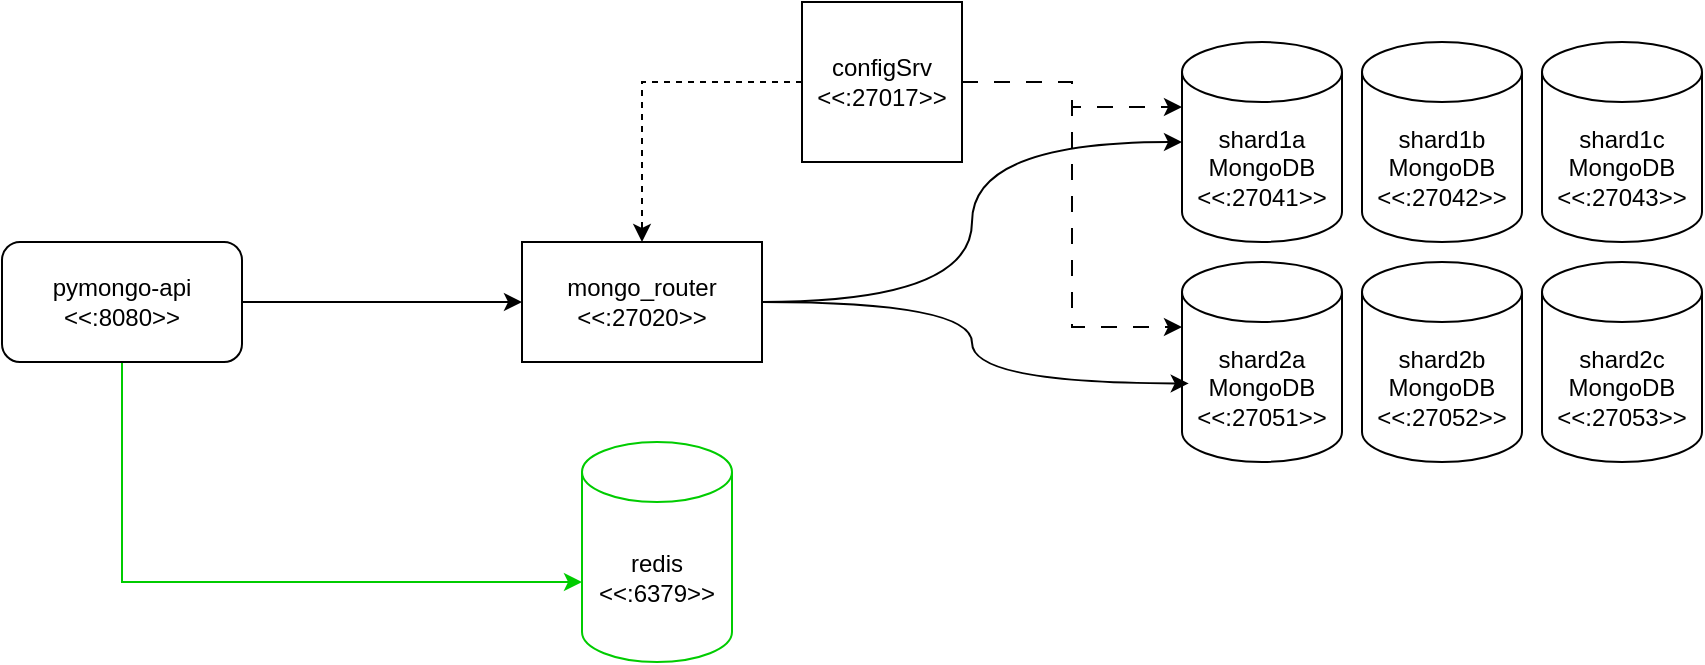 <mxfile version="24.7.17">
  <diagram name="Page-1" id="-H_mtQnk-PTXWXPvYvuk">
    <mxGraphModel dx="2074" dy="1197" grid="1" gridSize="10" guides="1" tooltips="1" connect="1" arrows="1" fold="1" page="1" pageScale="1" pageWidth="1169" pageHeight="827" math="0" shadow="0">
      <root>
        <mxCell id="0" />
        <mxCell id="1" parent="0" />
        <mxCell id="zA23MoTUsTF4_91t8viU-2" value="&lt;div&gt;shard2a&lt;/div&gt;MongoDB&lt;div&gt;&amp;lt;&amp;lt;:27051&amp;gt;&amp;gt;&lt;/div&gt;" style="shape=cylinder3;whiteSpace=wrap;html=1;boundedLbl=1;backgroundOutline=1;size=15;strokeColor=#000000;" parent="1" vertex="1">
          <mxGeometry x="660" y="330" width="80" height="100" as="geometry" />
        </mxCell>
        <mxCell id="sbluDSy5y6-SDcaf1rdz-2" style="edgeStyle=orthogonalEdgeStyle;rounded=0;orthogonalLoop=1;jettySize=auto;html=1;strokeColor=#00CC00;" edge="1" parent="1" source="zA23MoTUsTF4_91t8viU-3" target="sbluDSy5y6-SDcaf1rdz-1">
          <mxGeometry relative="1" as="geometry">
            <Array as="points">
              <mxPoint x="130" y="490" />
            </Array>
          </mxGeometry>
        </mxCell>
        <mxCell id="zA23MoTUsTF4_91t8viU-3" value="pymongo-api&lt;div&gt;&amp;lt;&amp;lt;:8080&amp;gt;&amp;gt;&lt;/div&gt;" style="rounded=1;whiteSpace=wrap;html=1;" parent="1" vertex="1">
          <mxGeometry x="70" y="320" width="120" height="60" as="geometry" />
        </mxCell>
        <mxCell id="zA23MoTUsTF4_91t8viU-4" style="edgeStyle=orthogonalEdgeStyle;rounded=0;orthogonalLoop=1;jettySize=auto;html=1;exitX=1;exitY=0.5;exitDx=0;exitDy=0;entryX=0;entryY=0.5;entryDx=0;entryDy=0;" parent="1" source="zA23MoTUsTF4_91t8viU-3" target="rejV70VpgPA4rG30t3G9-2" edge="1">
          <mxGeometry relative="1" as="geometry" />
        </mxCell>
        <mxCell id="rejV70VpgPA4rG30t3G9-4" style="edgeStyle=orthogonalEdgeStyle;rounded=0;orthogonalLoop=1;jettySize=auto;html=1;curved=1;strokeColor=#000000;" parent="1" source="rejV70VpgPA4rG30t3G9-2" target="rejV70VpgPA4rG30t3G9-3" edge="1">
          <mxGeometry relative="1" as="geometry" />
        </mxCell>
        <mxCell id="rejV70VpgPA4rG30t3G9-2" value="mongo_router&lt;div&gt;&amp;lt;&amp;lt;:27020&amp;gt;&amp;gt;&lt;/div&gt;" style="rounded=0;whiteSpace=wrap;html=1;strokeColor=#000000;" parent="1" vertex="1">
          <mxGeometry x="330" y="320" width="120" height="60" as="geometry" />
        </mxCell>
        <mxCell id="rejV70VpgPA4rG30t3G9-3" value="&lt;div&gt;shard1a&lt;/div&gt;MongoDB&lt;div&gt;&amp;lt;&amp;lt;:27041&amp;gt;&amp;gt;&lt;/div&gt;" style="shape=cylinder3;whiteSpace=wrap;html=1;boundedLbl=1;backgroundOutline=1;size=15;strokeColor=#000000;" parent="1" vertex="1">
          <mxGeometry x="660" y="220" width="80" height="100" as="geometry" />
        </mxCell>
        <mxCell id="rejV70VpgPA4rG30t3G9-5" style="edgeStyle=orthogonalEdgeStyle;rounded=0;orthogonalLoop=1;jettySize=auto;html=1;exitX=1;exitY=0.5;exitDx=0;exitDy=0;entryX=0.042;entryY=0.607;entryDx=0;entryDy=0;entryPerimeter=0;curved=1;strokeColor=#000000;" parent="1" source="rejV70VpgPA4rG30t3G9-2" target="zA23MoTUsTF4_91t8viU-2" edge="1">
          <mxGeometry relative="1" as="geometry" />
        </mxCell>
        <mxCell id="rejV70VpgPA4rG30t3G9-9" style="edgeStyle=orthogonalEdgeStyle;rounded=0;orthogonalLoop=1;jettySize=auto;html=1;entryX=0.5;entryY=0;entryDx=0;entryDy=0;strokeColor=#000000;dashed=1;" parent="1" source="rejV70VpgPA4rG30t3G9-6" target="rejV70VpgPA4rG30t3G9-2" edge="1">
          <mxGeometry relative="1" as="geometry" />
        </mxCell>
        <mxCell id="rejV70VpgPA4rG30t3G9-6" value="configSrv&lt;div&gt;&amp;lt;&amp;lt;:27017&amp;gt;&amp;gt;&lt;/div&gt;" style="whiteSpace=wrap;html=1;aspect=fixed;strokeColor=#000000;" parent="1" vertex="1">
          <mxGeometry x="470" y="200" width="80" height="80" as="geometry" />
        </mxCell>
        <mxCell id="rejV70VpgPA4rG30t3G9-7" style="edgeStyle=orthogonalEdgeStyle;rounded=0;orthogonalLoop=1;jettySize=auto;html=1;entryX=0;entryY=0;entryDx=0;entryDy=32.5;entryPerimeter=0;strokeColor=#000000;dashed=1;dashPattern=8 8;" parent="1" source="rejV70VpgPA4rG30t3G9-6" target="rejV70VpgPA4rG30t3G9-3" edge="1">
          <mxGeometry relative="1" as="geometry" />
        </mxCell>
        <mxCell id="rejV70VpgPA4rG30t3G9-8" style="edgeStyle=orthogonalEdgeStyle;rounded=0;orthogonalLoop=1;jettySize=auto;html=1;entryX=0;entryY=0;entryDx=0;entryDy=32.5;entryPerimeter=0;strokeColor=#000000;dashed=1;dashPattern=8 8;" parent="1" source="rejV70VpgPA4rG30t3G9-6" target="zA23MoTUsTF4_91t8viU-2" edge="1">
          <mxGeometry relative="1" as="geometry" />
        </mxCell>
        <mxCell id="tmBIMcB8l2azLLzBuPeM-1" value="&lt;div&gt;shard1b&lt;/div&gt;MongoDB&lt;div&gt;&amp;lt;&amp;lt;:27042&amp;gt;&amp;gt;&lt;/div&gt;" style="shape=cylinder3;whiteSpace=wrap;html=1;boundedLbl=1;backgroundOutline=1;size=15;strokeColor=#000000;" parent="1" vertex="1">
          <mxGeometry x="750" y="220" width="80" height="100" as="geometry" />
        </mxCell>
        <mxCell id="tmBIMcB8l2azLLzBuPeM-2" value="&lt;div&gt;shard1c&lt;/div&gt;MongoDB&lt;div&gt;&amp;lt;&amp;lt;:27043&amp;gt;&amp;gt;&lt;/div&gt;" style="shape=cylinder3;whiteSpace=wrap;html=1;boundedLbl=1;backgroundOutline=1;size=15;strokeColor=#000000;" parent="1" vertex="1">
          <mxGeometry x="840" y="220" width="80" height="100" as="geometry" />
        </mxCell>
        <mxCell id="tmBIMcB8l2azLLzBuPeM-3" value="&lt;div&gt;shard2b&lt;/div&gt;MongoDB&lt;div&gt;&amp;lt;&amp;lt;:27052&amp;gt;&amp;gt;&lt;/div&gt;" style="shape=cylinder3;whiteSpace=wrap;html=1;boundedLbl=1;backgroundOutline=1;size=15;strokeColor=#000000;" parent="1" vertex="1">
          <mxGeometry x="750" y="330" width="80" height="100" as="geometry" />
        </mxCell>
        <mxCell id="tmBIMcB8l2azLLzBuPeM-4" value="&lt;div&gt;shard2c&lt;/div&gt;MongoDB&lt;div&gt;&amp;lt;&amp;lt;:27053&amp;gt;&amp;gt;&lt;/div&gt;" style="shape=cylinder3;whiteSpace=wrap;html=1;boundedLbl=1;backgroundOutline=1;size=15;strokeColor=#000000;" parent="1" vertex="1">
          <mxGeometry x="840" y="330" width="80" height="100" as="geometry" />
        </mxCell>
        <mxCell id="sbluDSy5y6-SDcaf1rdz-1" value="redis&lt;div&gt;&amp;lt;&amp;lt;:6379&amp;gt;&amp;gt;&lt;/div&gt;" style="shape=cylinder3;whiteSpace=wrap;html=1;boundedLbl=1;backgroundOutline=1;size=15;strokeColor=#00CC00;" vertex="1" parent="1">
          <mxGeometry x="360" y="420" width="75" height="110" as="geometry" />
        </mxCell>
      </root>
    </mxGraphModel>
  </diagram>
</mxfile>
